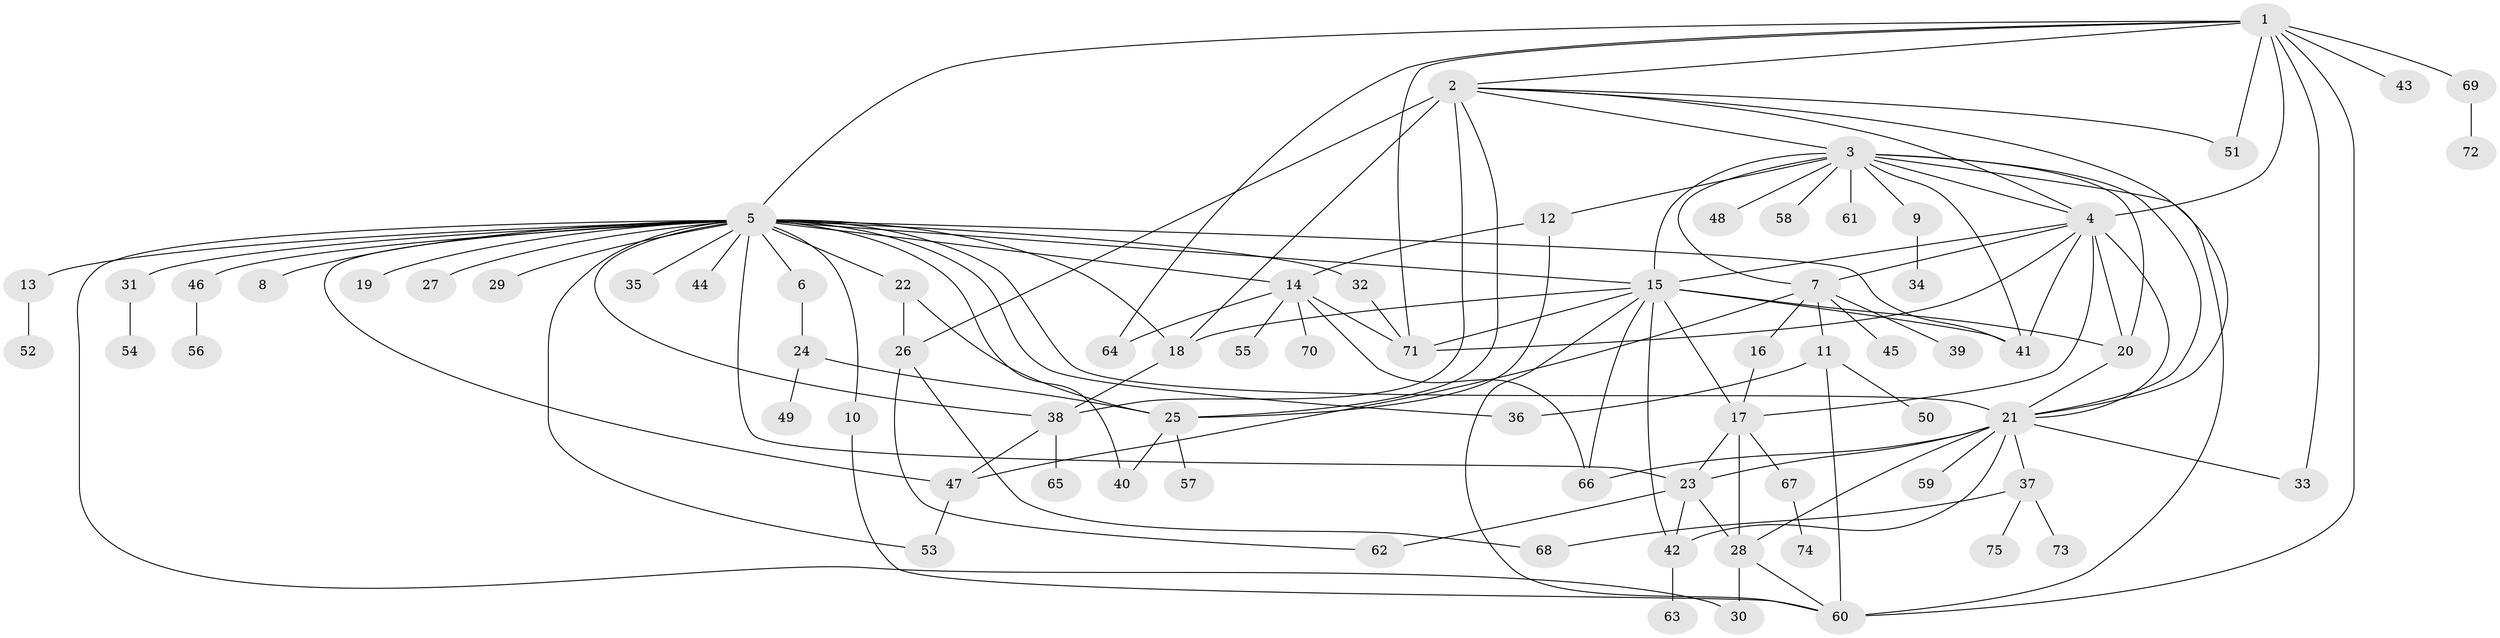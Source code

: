 // original degree distribution, {11: 0.008130081300813009, 16: 0.008130081300813009, 14: 0.008130081300813009, 2: 0.25203252032520324, 32: 0.008130081300813009, 3: 0.10569105691056911, 8: 0.032520325203252036, 1: 0.4146341463414634, 5: 0.032520325203252036, 4: 0.06504065040650407, 12: 0.008130081300813009, 9: 0.008130081300813009, 13: 0.008130081300813009, 6: 0.032520325203252036, 7: 0.008130081300813009}
// Generated by graph-tools (version 1.1) at 2025/50/03/04/25 22:50:04]
// undirected, 75 vertices, 127 edges
graph export_dot {
  node [color=gray90,style=filled];
  1;
  2;
  3;
  4;
  5;
  6;
  7;
  8;
  9;
  10;
  11;
  12;
  13;
  14;
  15;
  16;
  17;
  18;
  19;
  20;
  21;
  22;
  23;
  24;
  25;
  26;
  27;
  28;
  29;
  30;
  31;
  32;
  33;
  34;
  35;
  36;
  37;
  38;
  39;
  40;
  41;
  42;
  43;
  44;
  45;
  46;
  47;
  48;
  49;
  50;
  51;
  52;
  53;
  54;
  55;
  56;
  57;
  58;
  59;
  60;
  61;
  62;
  63;
  64;
  65;
  66;
  67;
  68;
  69;
  70;
  71;
  72;
  73;
  74;
  75;
  1 -- 2 [weight=1.0];
  1 -- 4 [weight=1.0];
  1 -- 5 [weight=1.0];
  1 -- 33 [weight=1.0];
  1 -- 43 [weight=1.0];
  1 -- 51 [weight=1.0];
  1 -- 60 [weight=1.0];
  1 -- 64 [weight=1.0];
  1 -- 69 [weight=1.0];
  1 -- 71 [weight=1.0];
  2 -- 3 [weight=1.0];
  2 -- 4 [weight=1.0];
  2 -- 18 [weight=1.0];
  2 -- 21 [weight=1.0];
  2 -- 25 [weight=1.0];
  2 -- 26 [weight=6.0];
  2 -- 38 [weight=1.0];
  2 -- 51 [weight=1.0];
  3 -- 4 [weight=1.0];
  3 -- 7 [weight=1.0];
  3 -- 9 [weight=1.0];
  3 -- 12 [weight=1.0];
  3 -- 15 [weight=1.0];
  3 -- 20 [weight=1.0];
  3 -- 21 [weight=1.0];
  3 -- 41 [weight=1.0];
  3 -- 48 [weight=1.0];
  3 -- 58 [weight=1.0];
  3 -- 60 [weight=1.0];
  3 -- 61 [weight=1.0];
  4 -- 7 [weight=1.0];
  4 -- 15 [weight=1.0];
  4 -- 17 [weight=1.0];
  4 -- 20 [weight=5.0];
  4 -- 21 [weight=1.0];
  4 -- 41 [weight=1.0];
  4 -- 71 [weight=1.0];
  5 -- 6 [weight=1.0];
  5 -- 8 [weight=1.0];
  5 -- 10 [weight=1.0];
  5 -- 13 [weight=1.0];
  5 -- 14 [weight=1.0];
  5 -- 15 [weight=2.0];
  5 -- 18 [weight=1.0];
  5 -- 19 [weight=1.0];
  5 -- 21 [weight=1.0];
  5 -- 22 [weight=1.0];
  5 -- 23 [weight=1.0];
  5 -- 27 [weight=1.0];
  5 -- 29 [weight=1.0];
  5 -- 30 [weight=1.0];
  5 -- 31 [weight=1.0];
  5 -- 32 [weight=1.0];
  5 -- 35 [weight=1.0];
  5 -- 36 [weight=1.0];
  5 -- 38 [weight=1.0];
  5 -- 40 [weight=1.0];
  5 -- 41 [weight=1.0];
  5 -- 44 [weight=1.0];
  5 -- 46 [weight=1.0];
  5 -- 47 [weight=1.0];
  5 -- 53 [weight=1.0];
  6 -- 24 [weight=1.0];
  7 -- 11 [weight=1.0];
  7 -- 16 [weight=1.0];
  7 -- 39 [weight=1.0];
  7 -- 45 [weight=1.0];
  7 -- 47 [weight=1.0];
  9 -- 34 [weight=1.0];
  10 -- 60 [weight=1.0];
  11 -- 36 [weight=1.0];
  11 -- 50 [weight=1.0];
  11 -- 60 [weight=1.0];
  12 -- 14 [weight=1.0];
  12 -- 25 [weight=1.0];
  13 -- 52 [weight=1.0];
  14 -- 55 [weight=1.0];
  14 -- 64 [weight=1.0];
  14 -- 66 [weight=1.0];
  14 -- 70 [weight=1.0];
  14 -- 71 [weight=1.0];
  15 -- 17 [weight=1.0];
  15 -- 18 [weight=1.0];
  15 -- 20 [weight=1.0];
  15 -- 41 [weight=5.0];
  15 -- 42 [weight=1.0];
  15 -- 60 [weight=1.0];
  15 -- 66 [weight=1.0];
  15 -- 71 [weight=1.0];
  16 -- 17 [weight=1.0];
  17 -- 23 [weight=2.0];
  17 -- 28 [weight=1.0];
  17 -- 67 [weight=1.0];
  18 -- 38 [weight=1.0];
  20 -- 21 [weight=1.0];
  21 -- 23 [weight=1.0];
  21 -- 28 [weight=1.0];
  21 -- 33 [weight=1.0];
  21 -- 37 [weight=1.0];
  21 -- 42 [weight=1.0];
  21 -- 59 [weight=1.0];
  21 -- 66 [weight=1.0];
  22 -- 25 [weight=1.0];
  22 -- 26 [weight=1.0];
  23 -- 28 [weight=1.0];
  23 -- 42 [weight=1.0];
  23 -- 62 [weight=2.0];
  24 -- 25 [weight=1.0];
  24 -- 49 [weight=1.0];
  25 -- 40 [weight=1.0];
  25 -- 57 [weight=1.0];
  26 -- 62 [weight=1.0];
  26 -- 68 [weight=1.0];
  28 -- 30 [weight=1.0];
  28 -- 60 [weight=1.0];
  31 -- 54 [weight=1.0];
  32 -- 71 [weight=1.0];
  37 -- 68 [weight=1.0];
  37 -- 73 [weight=1.0];
  37 -- 75 [weight=1.0];
  38 -- 47 [weight=1.0];
  38 -- 65 [weight=1.0];
  42 -- 63 [weight=1.0];
  46 -- 56 [weight=1.0];
  47 -- 53 [weight=1.0];
  67 -- 74 [weight=1.0];
  69 -- 72 [weight=1.0];
}
